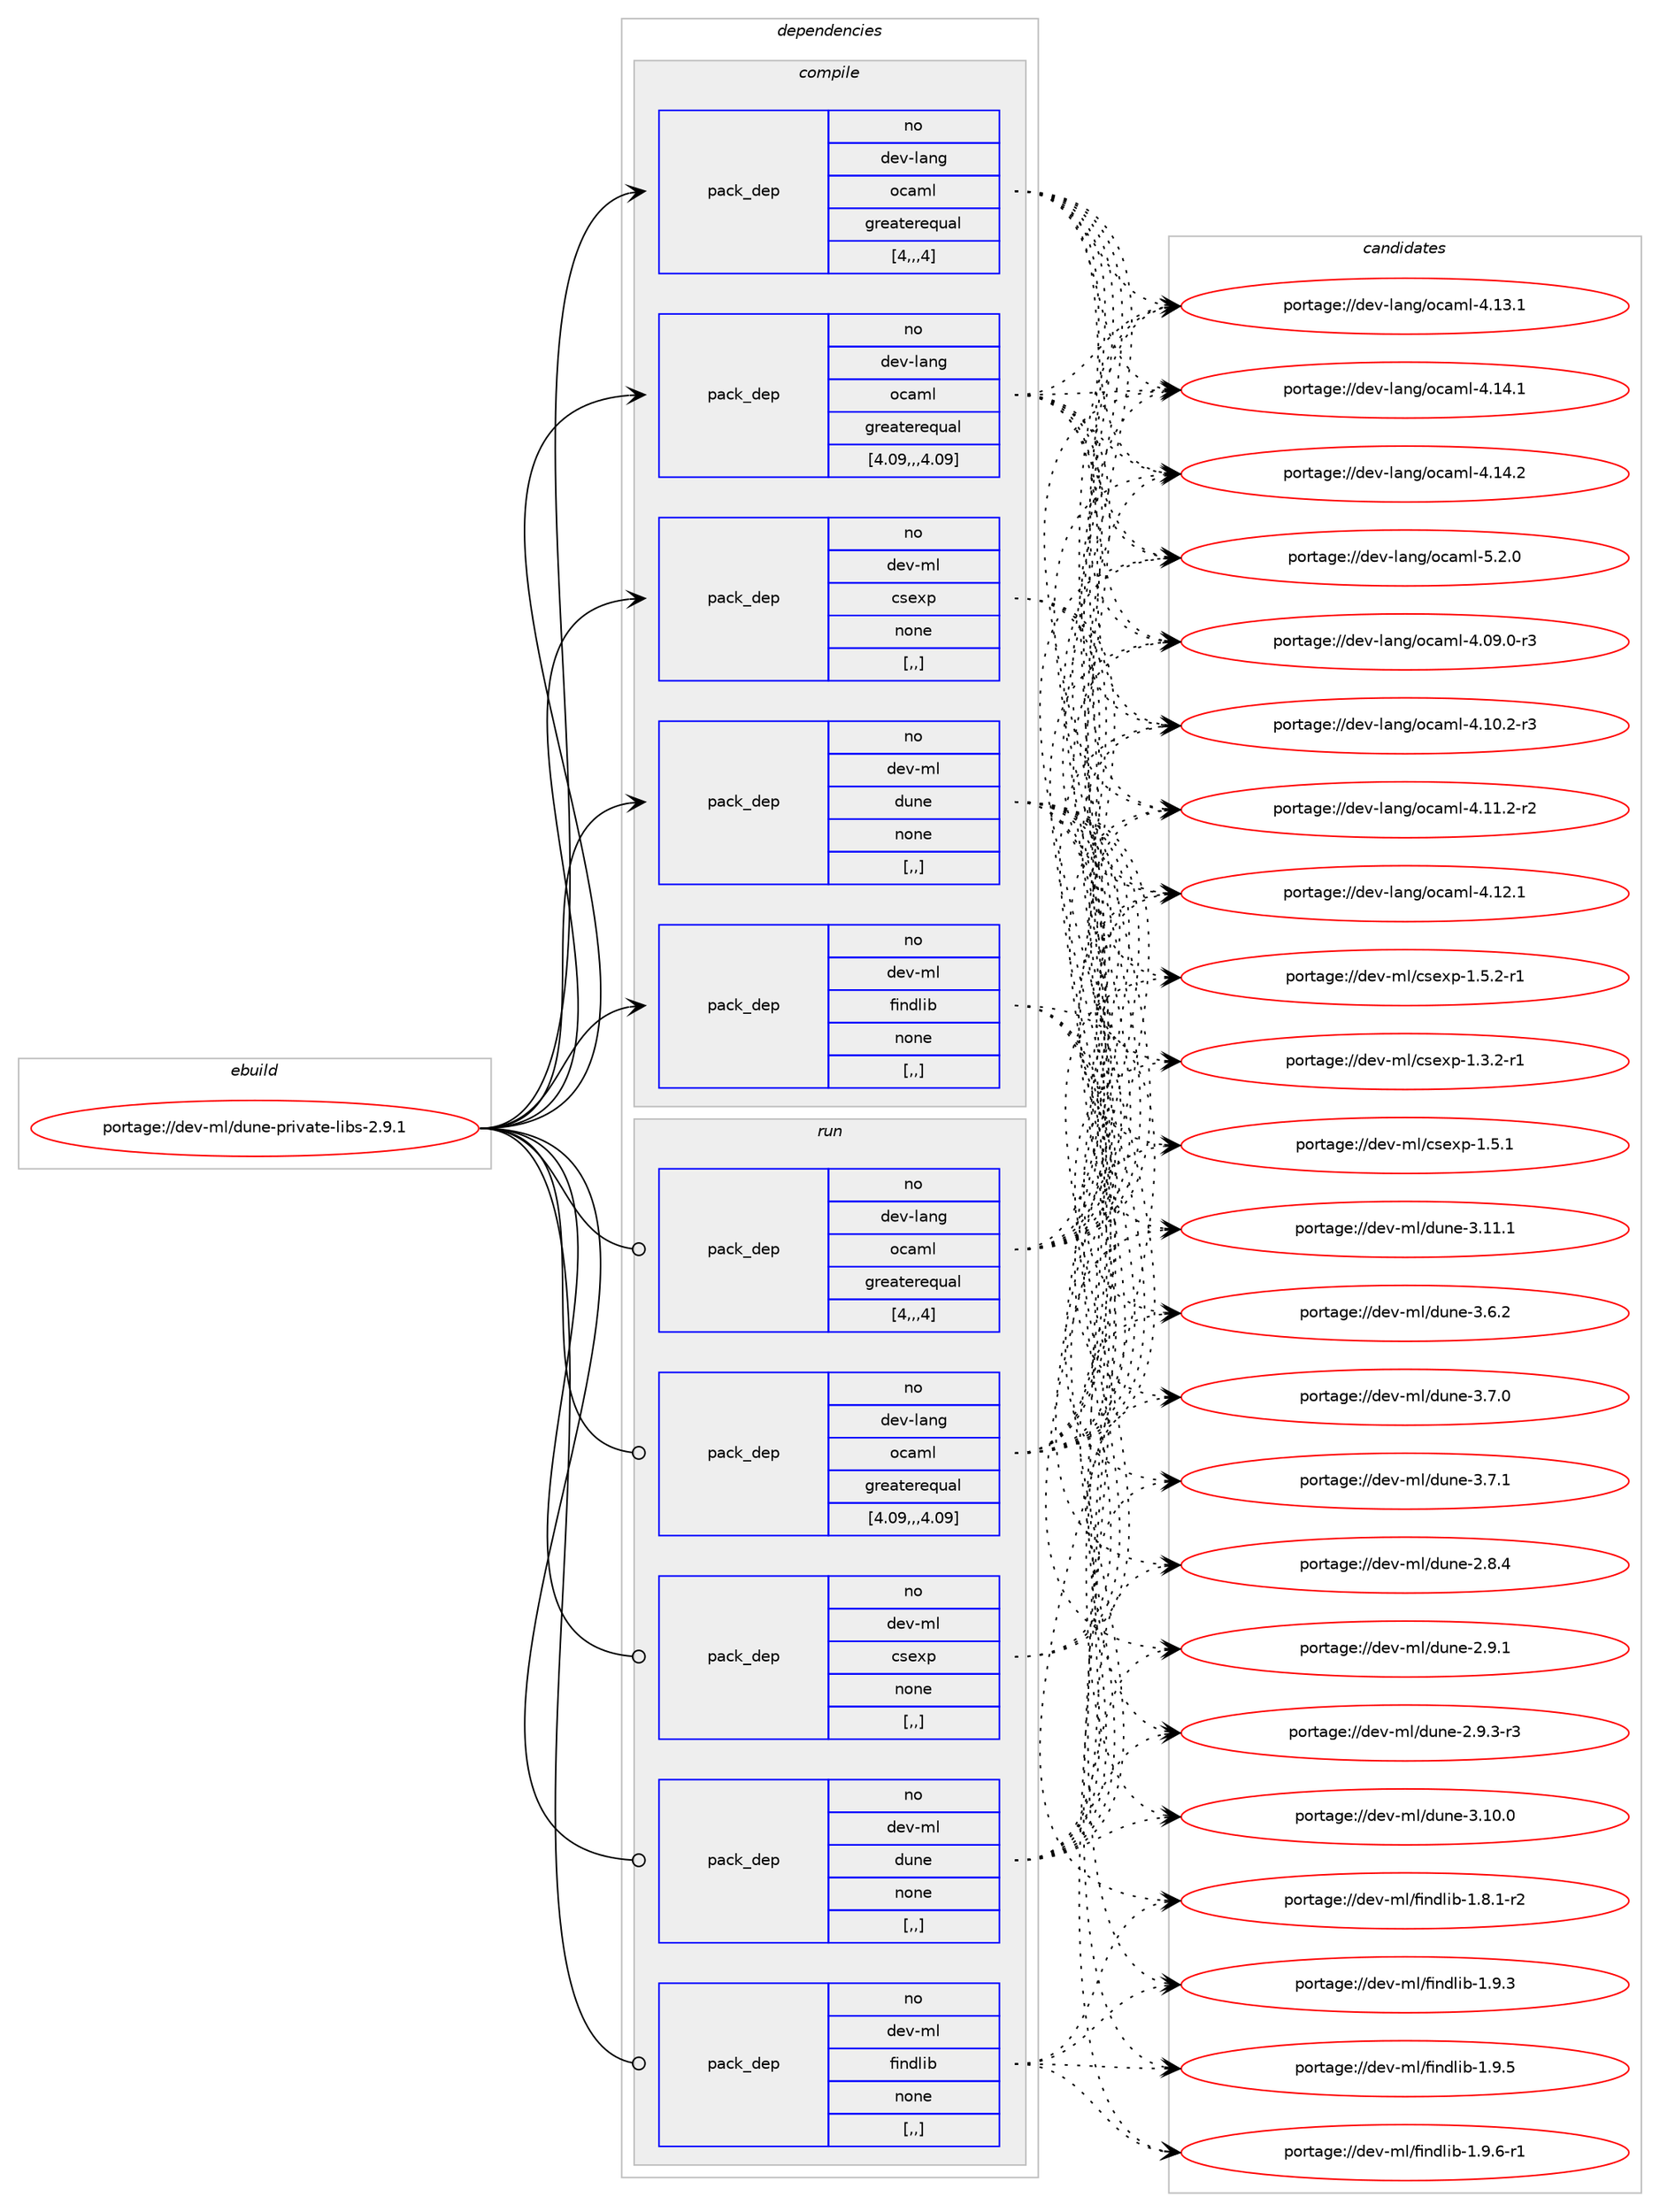 digraph prolog {

# *************
# Graph options
# *************

newrank=true;
concentrate=true;
compound=true;
graph [rankdir=LR,fontname=Helvetica,fontsize=10,ranksep=1.5];#, ranksep=2.5, nodesep=0.2];
edge  [arrowhead=vee];
node  [fontname=Helvetica,fontsize=10];

# **********
# The ebuild
# **********

subgraph cluster_leftcol {
color=gray;
rank=same;
label=<<i>ebuild</i>>;
id [label="portage://dev-ml/dune-private-libs-2.9.1", color=red, width=4, href="../dev-ml/dune-private-libs-2.9.1.svg"];
}

# ****************
# The dependencies
# ****************

subgraph cluster_midcol {
color=gray;
label=<<i>dependencies</i>>;
subgraph cluster_compile {
fillcolor="#eeeeee";
style=filled;
label=<<i>compile</i>>;
subgraph pack86290 {
dependency115934 [label=<<TABLE BORDER="0" CELLBORDER="1" CELLSPACING="0" CELLPADDING="4" WIDTH="220"><TR><TD ROWSPAN="6" CELLPADDING="30">pack_dep</TD></TR><TR><TD WIDTH="110">no</TD></TR><TR><TD>dev-lang</TD></TR><TR><TD>ocaml</TD></TR><TR><TD>greaterequal</TD></TR><TR><TD>[4,,,4]</TD></TR></TABLE>>, shape=none, color=blue];
}
id:e -> dependency115934:w [weight=20,style="solid",arrowhead="vee"];
subgraph pack86291 {
dependency115935 [label=<<TABLE BORDER="0" CELLBORDER="1" CELLSPACING="0" CELLPADDING="4" WIDTH="220"><TR><TD ROWSPAN="6" CELLPADDING="30">pack_dep</TD></TR><TR><TD WIDTH="110">no</TD></TR><TR><TD>dev-lang</TD></TR><TR><TD>ocaml</TD></TR><TR><TD>greaterequal</TD></TR><TR><TD>[4.09,,,4.09]</TD></TR></TABLE>>, shape=none, color=blue];
}
id:e -> dependency115935:w [weight=20,style="solid",arrowhead="vee"];
subgraph pack86292 {
dependency115936 [label=<<TABLE BORDER="0" CELLBORDER="1" CELLSPACING="0" CELLPADDING="4" WIDTH="220"><TR><TD ROWSPAN="6" CELLPADDING="30">pack_dep</TD></TR><TR><TD WIDTH="110">no</TD></TR><TR><TD>dev-ml</TD></TR><TR><TD>csexp</TD></TR><TR><TD>none</TD></TR><TR><TD>[,,]</TD></TR></TABLE>>, shape=none, color=blue];
}
id:e -> dependency115936:w [weight=20,style="solid",arrowhead="vee"];
subgraph pack86293 {
dependency115937 [label=<<TABLE BORDER="0" CELLBORDER="1" CELLSPACING="0" CELLPADDING="4" WIDTH="220"><TR><TD ROWSPAN="6" CELLPADDING="30">pack_dep</TD></TR><TR><TD WIDTH="110">no</TD></TR><TR><TD>dev-ml</TD></TR><TR><TD>dune</TD></TR><TR><TD>none</TD></TR><TR><TD>[,,]</TD></TR></TABLE>>, shape=none, color=blue];
}
id:e -> dependency115937:w [weight=20,style="solid",arrowhead="vee"];
subgraph pack86294 {
dependency115938 [label=<<TABLE BORDER="0" CELLBORDER="1" CELLSPACING="0" CELLPADDING="4" WIDTH="220"><TR><TD ROWSPAN="6" CELLPADDING="30">pack_dep</TD></TR><TR><TD WIDTH="110">no</TD></TR><TR><TD>dev-ml</TD></TR><TR><TD>findlib</TD></TR><TR><TD>none</TD></TR><TR><TD>[,,]</TD></TR></TABLE>>, shape=none, color=blue];
}
id:e -> dependency115938:w [weight=20,style="solid",arrowhead="vee"];
}
subgraph cluster_compileandrun {
fillcolor="#eeeeee";
style=filled;
label=<<i>compile and run</i>>;
}
subgraph cluster_run {
fillcolor="#eeeeee";
style=filled;
label=<<i>run</i>>;
subgraph pack86295 {
dependency115939 [label=<<TABLE BORDER="0" CELLBORDER="1" CELLSPACING="0" CELLPADDING="4" WIDTH="220"><TR><TD ROWSPAN="6" CELLPADDING="30">pack_dep</TD></TR><TR><TD WIDTH="110">no</TD></TR><TR><TD>dev-lang</TD></TR><TR><TD>ocaml</TD></TR><TR><TD>greaterequal</TD></TR><TR><TD>[4,,,4]</TD></TR></TABLE>>, shape=none, color=blue];
}
id:e -> dependency115939:w [weight=20,style="solid",arrowhead="odot"];
subgraph pack86296 {
dependency115940 [label=<<TABLE BORDER="0" CELLBORDER="1" CELLSPACING="0" CELLPADDING="4" WIDTH="220"><TR><TD ROWSPAN="6" CELLPADDING="30">pack_dep</TD></TR><TR><TD WIDTH="110">no</TD></TR><TR><TD>dev-lang</TD></TR><TR><TD>ocaml</TD></TR><TR><TD>greaterequal</TD></TR><TR><TD>[4.09,,,4.09]</TD></TR></TABLE>>, shape=none, color=blue];
}
id:e -> dependency115940:w [weight=20,style="solid",arrowhead="odot"];
subgraph pack86297 {
dependency115941 [label=<<TABLE BORDER="0" CELLBORDER="1" CELLSPACING="0" CELLPADDING="4" WIDTH="220"><TR><TD ROWSPAN="6" CELLPADDING="30">pack_dep</TD></TR><TR><TD WIDTH="110">no</TD></TR><TR><TD>dev-ml</TD></TR><TR><TD>csexp</TD></TR><TR><TD>none</TD></TR><TR><TD>[,,]</TD></TR></TABLE>>, shape=none, color=blue];
}
id:e -> dependency115941:w [weight=20,style="solid",arrowhead="odot"];
subgraph pack86298 {
dependency115942 [label=<<TABLE BORDER="0" CELLBORDER="1" CELLSPACING="0" CELLPADDING="4" WIDTH="220"><TR><TD ROWSPAN="6" CELLPADDING="30">pack_dep</TD></TR><TR><TD WIDTH="110">no</TD></TR><TR><TD>dev-ml</TD></TR><TR><TD>dune</TD></TR><TR><TD>none</TD></TR><TR><TD>[,,]</TD></TR></TABLE>>, shape=none, color=blue];
}
id:e -> dependency115942:w [weight=20,style="solid",arrowhead="odot"];
subgraph pack86299 {
dependency115943 [label=<<TABLE BORDER="0" CELLBORDER="1" CELLSPACING="0" CELLPADDING="4" WIDTH="220"><TR><TD ROWSPAN="6" CELLPADDING="30">pack_dep</TD></TR><TR><TD WIDTH="110">no</TD></TR><TR><TD>dev-ml</TD></TR><TR><TD>findlib</TD></TR><TR><TD>none</TD></TR><TR><TD>[,,]</TD></TR></TABLE>>, shape=none, color=blue];
}
id:e -> dependency115943:w [weight=20,style="solid",arrowhead="odot"];
}
}

# **************
# The candidates
# **************

subgraph cluster_choices {
rank=same;
color=gray;
label=<<i>candidates</i>>;

subgraph choice86290 {
color=black;
nodesep=1;
choice1001011184510897110103471119997109108455246485746484511451 [label="portage://dev-lang/ocaml-4.09.0-r3", color=red, width=4,href="../dev-lang/ocaml-4.09.0-r3.svg"];
choice1001011184510897110103471119997109108455246494846504511451 [label="portage://dev-lang/ocaml-4.10.2-r3", color=red, width=4,href="../dev-lang/ocaml-4.10.2-r3.svg"];
choice1001011184510897110103471119997109108455246494946504511450 [label="portage://dev-lang/ocaml-4.11.2-r2", color=red, width=4,href="../dev-lang/ocaml-4.11.2-r2.svg"];
choice100101118451089711010347111999710910845524649504649 [label="portage://dev-lang/ocaml-4.12.1", color=red, width=4,href="../dev-lang/ocaml-4.12.1.svg"];
choice100101118451089711010347111999710910845524649514649 [label="portage://dev-lang/ocaml-4.13.1", color=red, width=4,href="../dev-lang/ocaml-4.13.1.svg"];
choice100101118451089711010347111999710910845524649524649 [label="portage://dev-lang/ocaml-4.14.1", color=red, width=4,href="../dev-lang/ocaml-4.14.1.svg"];
choice100101118451089711010347111999710910845524649524650 [label="portage://dev-lang/ocaml-4.14.2", color=red, width=4,href="../dev-lang/ocaml-4.14.2.svg"];
choice1001011184510897110103471119997109108455346504648 [label="portage://dev-lang/ocaml-5.2.0", color=red, width=4,href="../dev-lang/ocaml-5.2.0.svg"];
dependency115934:e -> choice1001011184510897110103471119997109108455246485746484511451:w [style=dotted,weight="100"];
dependency115934:e -> choice1001011184510897110103471119997109108455246494846504511451:w [style=dotted,weight="100"];
dependency115934:e -> choice1001011184510897110103471119997109108455246494946504511450:w [style=dotted,weight="100"];
dependency115934:e -> choice100101118451089711010347111999710910845524649504649:w [style=dotted,weight="100"];
dependency115934:e -> choice100101118451089711010347111999710910845524649514649:w [style=dotted,weight="100"];
dependency115934:e -> choice100101118451089711010347111999710910845524649524649:w [style=dotted,weight="100"];
dependency115934:e -> choice100101118451089711010347111999710910845524649524650:w [style=dotted,weight="100"];
dependency115934:e -> choice1001011184510897110103471119997109108455346504648:w [style=dotted,weight="100"];
}
subgraph choice86291 {
color=black;
nodesep=1;
choice1001011184510897110103471119997109108455246485746484511451 [label="portage://dev-lang/ocaml-4.09.0-r3", color=red, width=4,href="../dev-lang/ocaml-4.09.0-r3.svg"];
choice1001011184510897110103471119997109108455246494846504511451 [label="portage://dev-lang/ocaml-4.10.2-r3", color=red, width=4,href="../dev-lang/ocaml-4.10.2-r3.svg"];
choice1001011184510897110103471119997109108455246494946504511450 [label="portage://dev-lang/ocaml-4.11.2-r2", color=red, width=4,href="../dev-lang/ocaml-4.11.2-r2.svg"];
choice100101118451089711010347111999710910845524649504649 [label="portage://dev-lang/ocaml-4.12.1", color=red, width=4,href="../dev-lang/ocaml-4.12.1.svg"];
choice100101118451089711010347111999710910845524649514649 [label="portage://dev-lang/ocaml-4.13.1", color=red, width=4,href="../dev-lang/ocaml-4.13.1.svg"];
choice100101118451089711010347111999710910845524649524649 [label="portage://dev-lang/ocaml-4.14.1", color=red, width=4,href="../dev-lang/ocaml-4.14.1.svg"];
choice100101118451089711010347111999710910845524649524650 [label="portage://dev-lang/ocaml-4.14.2", color=red, width=4,href="../dev-lang/ocaml-4.14.2.svg"];
choice1001011184510897110103471119997109108455346504648 [label="portage://dev-lang/ocaml-5.2.0", color=red, width=4,href="../dev-lang/ocaml-5.2.0.svg"];
dependency115935:e -> choice1001011184510897110103471119997109108455246485746484511451:w [style=dotted,weight="100"];
dependency115935:e -> choice1001011184510897110103471119997109108455246494846504511451:w [style=dotted,weight="100"];
dependency115935:e -> choice1001011184510897110103471119997109108455246494946504511450:w [style=dotted,weight="100"];
dependency115935:e -> choice100101118451089711010347111999710910845524649504649:w [style=dotted,weight="100"];
dependency115935:e -> choice100101118451089711010347111999710910845524649514649:w [style=dotted,weight="100"];
dependency115935:e -> choice100101118451089711010347111999710910845524649524649:w [style=dotted,weight="100"];
dependency115935:e -> choice100101118451089711010347111999710910845524649524650:w [style=dotted,weight="100"];
dependency115935:e -> choice1001011184510897110103471119997109108455346504648:w [style=dotted,weight="100"];
}
subgraph choice86292 {
color=black;
nodesep=1;
choice1001011184510910847991151011201124549465146504511449 [label="portage://dev-ml/csexp-1.3.2-r1", color=red, width=4,href="../dev-ml/csexp-1.3.2-r1.svg"];
choice100101118451091084799115101120112454946534649 [label="portage://dev-ml/csexp-1.5.1", color=red, width=4,href="../dev-ml/csexp-1.5.1.svg"];
choice1001011184510910847991151011201124549465346504511449 [label="portage://dev-ml/csexp-1.5.2-r1", color=red, width=4,href="../dev-ml/csexp-1.5.2-r1.svg"];
dependency115936:e -> choice1001011184510910847991151011201124549465146504511449:w [style=dotted,weight="100"];
dependency115936:e -> choice100101118451091084799115101120112454946534649:w [style=dotted,weight="100"];
dependency115936:e -> choice1001011184510910847991151011201124549465346504511449:w [style=dotted,weight="100"];
}
subgraph choice86293 {
color=black;
nodesep=1;
choice1001011184510910847100117110101455046564652 [label="portage://dev-ml/dune-2.8.4", color=red, width=4,href="../dev-ml/dune-2.8.4.svg"];
choice1001011184510910847100117110101455046574649 [label="portage://dev-ml/dune-2.9.1", color=red, width=4,href="../dev-ml/dune-2.9.1.svg"];
choice10010111845109108471001171101014550465746514511451 [label="portage://dev-ml/dune-2.9.3-r3", color=red, width=4,href="../dev-ml/dune-2.9.3-r3.svg"];
choice100101118451091084710011711010145514649484648 [label="portage://dev-ml/dune-3.10.0", color=red, width=4,href="../dev-ml/dune-3.10.0.svg"];
choice100101118451091084710011711010145514649494649 [label="portage://dev-ml/dune-3.11.1", color=red, width=4,href="../dev-ml/dune-3.11.1.svg"];
choice1001011184510910847100117110101455146544650 [label="portage://dev-ml/dune-3.6.2", color=red, width=4,href="../dev-ml/dune-3.6.2.svg"];
choice1001011184510910847100117110101455146554648 [label="portage://dev-ml/dune-3.7.0", color=red, width=4,href="../dev-ml/dune-3.7.0.svg"];
choice1001011184510910847100117110101455146554649 [label="portage://dev-ml/dune-3.7.1", color=red, width=4,href="../dev-ml/dune-3.7.1.svg"];
dependency115937:e -> choice1001011184510910847100117110101455046564652:w [style=dotted,weight="100"];
dependency115937:e -> choice1001011184510910847100117110101455046574649:w [style=dotted,weight="100"];
dependency115937:e -> choice10010111845109108471001171101014550465746514511451:w [style=dotted,weight="100"];
dependency115937:e -> choice100101118451091084710011711010145514649484648:w [style=dotted,weight="100"];
dependency115937:e -> choice100101118451091084710011711010145514649494649:w [style=dotted,weight="100"];
dependency115937:e -> choice1001011184510910847100117110101455146544650:w [style=dotted,weight="100"];
dependency115937:e -> choice1001011184510910847100117110101455146554648:w [style=dotted,weight="100"];
dependency115937:e -> choice1001011184510910847100117110101455146554649:w [style=dotted,weight="100"];
}
subgraph choice86294 {
color=black;
nodesep=1;
choice1001011184510910847102105110100108105984549465646494511450 [label="portage://dev-ml/findlib-1.8.1-r2", color=red, width=4,href="../dev-ml/findlib-1.8.1-r2.svg"];
choice100101118451091084710210511010010810598454946574651 [label="portage://dev-ml/findlib-1.9.3", color=red, width=4,href="../dev-ml/findlib-1.9.3.svg"];
choice100101118451091084710210511010010810598454946574653 [label="portage://dev-ml/findlib-1.9.5", color=red, width=4,href="../dev-ml/findlib-1.9.5.svg"];
choice1001011184510910847102105110100108105984549465746544511449 [label="portage://dev-ml/findlib-1.9.6-r1", color=red, width=4,href="../dev-ml/findlib-1.9.6-r1.svg"];
dependency115938:e -> choice1001011184510910847102105110100108105984549465646494511450:w [style=dotted,weight="100"];
dependency115938:e -> choice100101118451091084710210511010010810598454946574651:w [style=dotted,weight="100"];
dependency115938:e -> choice100101118451091084710210511010010810598454946574653:w [style=dotted,weight="100"];
dependency115938:e -> choice1001011184510910847102105110100108105984549465746544511449:w [style=dotted,weight="100"];
}
subgraph choice86295 {
color=black;
nodesep=1;
choice1001011184510897110103471119997109108455246485746484511451 [label="portage://dev-lang/ocaml-4.09.0-r3", color=red, width=4,href="../dev-lang/ocaml-4.09.0-r3.svg"];
choice1001011184510897110103471119997109108455246494846504511451 [label="portage://dev-lang/ocaml-4.10.2-r3", color=red, width=4,href="../dev-lang/ocaml-4.10.2-r3.svg"];
choice1001011184510897110103471119997109108455246494946504511450 [label="portage://dev-lang/ocaml-4.11.2-r2", color=red, width=4,href="../dev-lang/ocaml-4.11.2-r2.svg"];
choice100101118451089711010347111999710910845524649504649 [label="portage://dev-lang/ocaml-4.12.1", color=red, width=4,href="../dev-lang/ocaml-4.12.1.svg"];
choice100101118451089711010347111999710910845524649514649 [label="portage://dev-lang/ocaml-4.13.1", color=red, width=4,href="../dev-lang/ocaml-4.13.1.svg"];
choice100101118451089711010347111999710910845524649524649 [label="portage://dev-lang/ocaml-4.14.1", color=red, width=4,href="../dev-lang/ocaml-4.14.1.svg"];
choice100101118451089711010347111999710910845524649524650 [label="portage://dev-lang/ocaml-4.14.2", color=red, width=4,href="../dev-lang/ocaml-4.14.2.svg"];
choice1001011184510897110103471119997109108455346504648 [label="portage://dev-lang/ocaml-5.2.0", color=red, width=4,href="../dev-lang/ocaml-5.2.0.svg"];
dependency115939:e -> choice1001011184510897110103471119997109108455246485746484511451:w [style=dotted,weight="100"];
dependency115939:e -> choice1001011184510897110103471119997109108455246494846504511451:w [style=dotted,weight="100"];
dependency115939:e -> choice1001011184510897110103471119997109108455246494946504511450:w [style=dotted,weight="100"];
dependency115939:e -> choice100101118451089711010347111999710910845524649504649:w [style=dotted,weight="100"];
dependency115939:e -> choice100101118451089711010347111999710910845524649514649:w [style=dotted,weight="100"];
dependency115939:e -> choice100101118451089711010347111999710910845524649524649:w [style=dotted,weight="100"];
dependency115939:e -> choice100101118451089711010347111999710910845524649524650:w [style=dotted,weight="100"];
dependency115939:e -> choice1001011184510897110103471119997109108455346504648:w [style=dotted,weight="100"];
}
subgraph choice86296 {
color=black;
nodesep=1;
choice1001011184510897110103471119997109108455246485746484511451 [label="portage://dev-lang/ocaml-4.09.0-r3", color=red, width=4,href="../dev-lang/ocaml-4.09.0-r3.svg"];
choice1001011184510897110103471119997109108455246494846504511451 [label="portage://dev-lang/ocaml-4.10.2-r3", color=red, width=4,href="../dev-lang/ocaml-4.10.2-r3.svg"];
choice1001011184510897110103471119997109108455246494946504511450 [label="portage://dev-lang/ocaml-4.11.2-r2", color=red, width=4,href="../dev-lang/ocaml-4.11.2-r2.svg"];
choice100101118451089711010347111999710910845524649504649 [label="portage://dev-lang/ocaml-4.12.1", color=red, width=4,href="../dev-lang/ocaml-4.12.1.svg"];
choice100101118451089711010347111999710910845524649514649 [label="portage://dev-lang/ocaml-4.13.1", color=red, width=4,href="../dev-lang/ocaml-4.13.1.svg"];
choice100101118451089711010347111999710910845524649524649 [label="portage://dev-lang/ocaml-4.14.1", color=red, width=4,href="../dev-lang/ocaml-4.14.1.svg"];
choice100101118451089711010347111999710910845524649524650 [label="portage://dev-lang/ocaml-4.14.2", color=red, width=4,href="../dev-lang/ocaml-4.14.2.svg"];
choice1001011184510897110103471119997109108455346504648 [label="portage://dev-lang/ocaml-5.2.0", color=red, width=4,href="../dev-lang/ocaml-5.2.0.svg"];
dependency115940:e -> choice1001011184510897110103471119997109108455246485746484511451:w [style=dotted,weight="100"];
dependency115940:e -> choice1001011184510897110103471119997109108455246494846504511451:w [style=dotted,weight="100"];
dependency115940:e -> choice1001011184510897110103471119997109108455246494946504511450:w [style=dotted,weight="100"];
dependency115940:e -> choice100101118451089711010347111999710910845524649504649:w [style=dotted,weight="100"];
dependency115940:e -> choice100101118451089711010347111999710910845524649514649:w [style=dotted,weight="100"];
dependency115940:e -> choice100101118451089711010347111999710910845524649524649:w [style=dotted,weight="100"];
dependency115940:e -> choice100101118451089711010347111999710910845524649524650:w [style=dotted,weight="100"];
dependency115940:e -> choice1001011184510897110103471119997109108455346504648:w [style=dotted,weight="100"];
}
subgraph choice86297 {
color=black;
nodesep=1;
choice1001011184510910847991151011201124549465146504511449 [label="portage://dev-ml/csexp-1.3.2-r1", color=red, width=4,href="../dev-ml/csexp-1.3.2-r1.svg"];
choice100101118451091084799115101120112454946534649 [label="portage://dev-ml/csexp-1.5.1", color=red, width=4,href="../dev-ml/csexp-1.5.1.svg"];
choice1001011184510910847991151011201124549465346504511449 [label="portage://dev-ml/csexp-1.5.2-r1", color=red, width=4,href="../dev-ml/csexp-1.5.2-r1.svg"];
dependency115941:e -> choice1001011184510910847991151011201124549465146504511449:w [style=dotted,weight="100"];
dependency115941:e -> choice100101118451091084799115101120112454946534649:w [style=dotted,weight="100"];
dependency115941:e -> choice1001011184510910847991151011201124549465346504511449:w [style=dotted,weight="100"];
}
subgraph choice86298 {
color=black;
nodesep=1;
choice1001011184510910847100117110101455046564652 [label="portage://dev-ml/dune-2.8.4", color=red, width=4,href="../dev-ml/dune-2.8.4.svg"];
choice1001011184510910847100117110101455046574649 [label="portage://dev-ml/dune-2.9.1", color=red, width=4,href="../dev-ml/dune-2.9.1.svg"];
choice10010111845109108471001171101014550465746514511451 [label="portage://dev-ml/dune-2.9.3-r3", color=red, width=4,href="../dev-ml/dune-2.9.3-r3.svg"];
choice100101118451091084710011711010145514649484648 [label="portage://dev-ml/dune-3.10.0", color=red, width=4,href="../dev-ml/dune-3.10.0.svg"];
choice100101118451091084710011711010145514649494649 [label="portage://dev-ml/dune-3.11.1", color=red, width=4,href="../dev-ml/dune-3.11.1.svg"];
choice1001011184510910847100117110101455146544650 [label="portage://dev-ml/dune-3.6.2", color=red, width=4,href="../dev-ml/dune-3.6.2.svg"];
choice1001011184510910847100117110101455146554648 [label="portage://dev-ml/dune-3.7.0", color=red, width=4,href="../dev-ml/dune-3.7.0.svg"];
choice1001011184510910847100117110101455146554649 [label="portage://dev-ml/dune-3.7.1", color=red, width=4,href="../dev-ml/dune-3.7.1.svg"];
dependency115942:e -> choice1001011184510910847100117110101455046564652:w [style=dotted,weight="100"];
dependency115942:e -> choice1001011184510910847100117110101455046574649:w [style=dotted,weight="100"];
dependency115942:e -> choice10010111845109108471001171101014550465746514511451:w [style=dotted,weight="100"];
dependency115942:e -> choice100101118451091084710011711010145514649484648:w [style=dotted,weight="100"];
dependency115942:e -> choice100101118451091084710011711010145514649494649:w [style=dotted,weight="100"];
dependency115942:e -> choice1001011184510910847100117110101455146544650:w [style=dotted,weight="100"];
dependency115942:e -> choice1001011184510910847100117110101455146554648:w [style=dotted,weight="100"];
dependency115942:e -> choice1001011184510910847100117110101455146554649:w [style=dotted,weight="100"];
}
subgraph choice86299 {
color=black;
nodesep=1;
choice1001011184510910847102105110100108105984549465646494511450 [label="portage://dev-ml/findlib-1.8.1-r2", color=red, width=4,href="../dev-ml/findlib-1.8.1-r2.svg"];
choice100101118451091084710210511010010810598454946574651 [label="portage://dev-ml/findlib-1.9.3", color=red, width=4,href="../dev-ml/findlib-1.9.3.svg"];
choice100101118451091084710210511010010810598454946574653 [label="portage://dev-ml/findlib-1.9.5", color=red, width=4,href="../dev-ml/findlib-1.9.5.svg"];
choice1001011184510910847102105110100108105984549465746544511449 [label="portage://dev-ml/findlib-1.9.6-r1", color=red, width=4,href="../dev-ml/findlib-1.9.6-r1.svg"];
dependency115943:e -> choice1001011184510910847102105110100108105984549465646494511450:w [style=dotted,weight="100"];
dependency115943:e -> choice100101118451091084710210511010010810598454946574651:w [style=dotted,weight="100"];
dependency115943:e -> choice100101118451091084710210511010010810598454946574653:w [style=dotted,weight="100"];
dependency115943:e -> choice1001011184510910847102105110100108105984549465746544511449:w [style=dotted,weight="100"];
}
}

}

